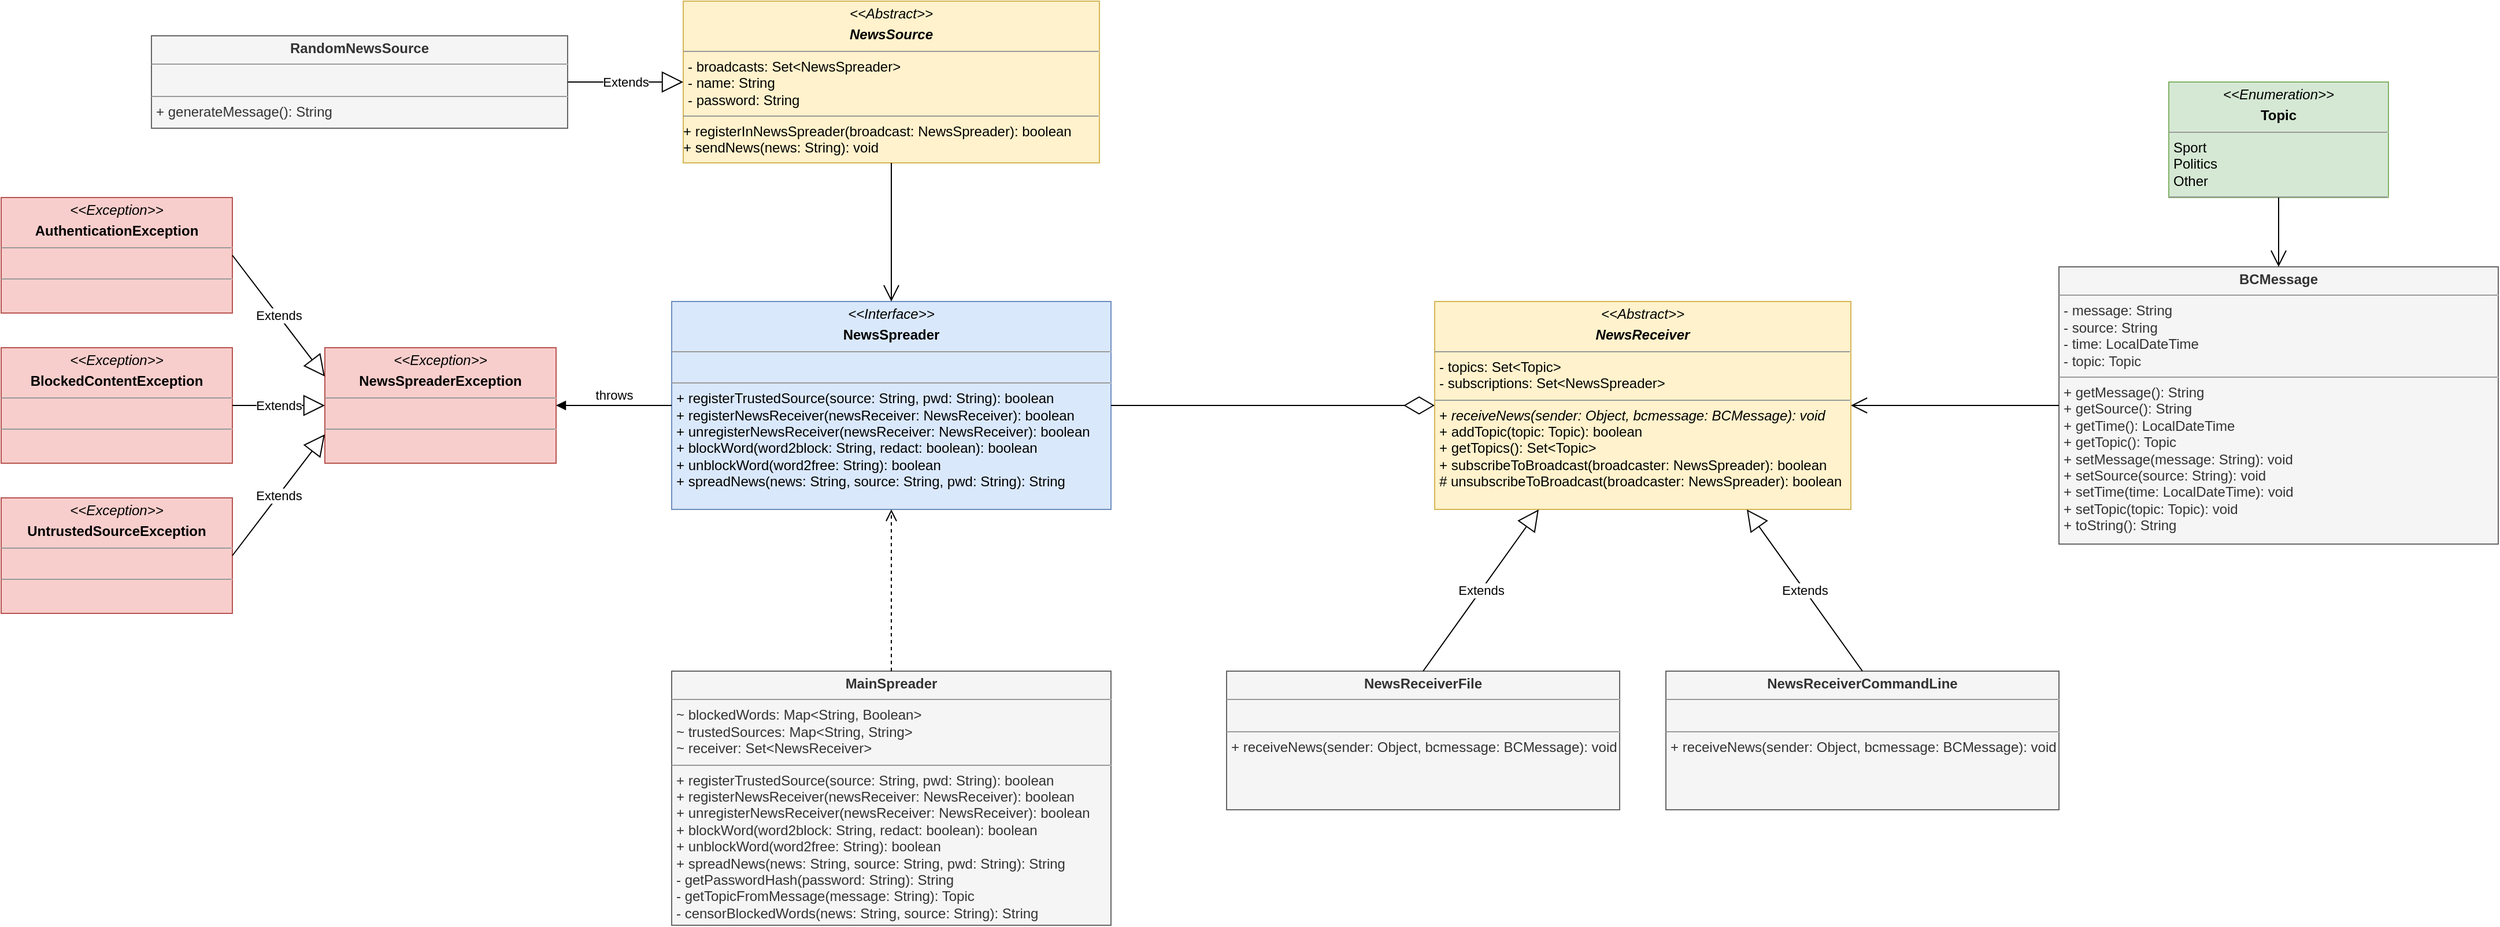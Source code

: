 <mxfile version="20.6.2" type="device"><diagram id="YLEiXNRgzwONIE2rTt8W" name="Seite-1"><mxGraphModel dx="3172" dy="1698" grid="1" gridSize="10" guides="1" tooltips="1" connect="1" arrows="1" fold="1" page="1" pageScale="1" pageWidth="3300" pageHeight="2339" math="0" shadow="0"><root><mxCell id="0"/><mxCell id="1" parent="0"/><mxCell id="IaPTf204jNRmX0KD7EbP-3" value="&lt;p style=&quot;margin:0px;margin-top:4px;text-align:center;&quot;&gt;&lt;i&gt;&amp;lt;&amp;lt;Exception&amp;gt;&amp;gt;&lt;/i&gt;&lt;/p&gt;&lt;p style=&quot;margin:0px;margin-top:4px;text-align:center;&quot;&gt;&lt;b&gt;NewsSpreaderException&lt;/b&gt;&lt;br&gt;&lt;/p&gt;&lt;hr size=&quot;1&quot;&gt;&lt;p style=&quot;margin:0px;margin-left:4px;&quot;&gt;&lt;br&gt;&lt;/p&gt;&lt;hr size=&quot;1&quot;&gt;&lt;p style=&quot;margin:0px;margin-left:4px;&quot;&gt;&lt;br&gt;&lt;/p&gt;" style="verticalAlign=top;align=left;overflow=fill;fontSize=12;fontFamily=Helvetica;html=1;fillColor=#f8cecc;strokeColor=#b85450;" vertex="1" parent="1"><mxGeometry x="500" y="690" width="200" height="100" as="geometry"/></mxCell><mxCell id="IaPTf204jNRmX0KD7EbP-4" value="&lt;p style=&quot;margin:0px;margin-top:4px;text-align:center;&quot;&gt;&lt;i&gt;&amp;lt;&amp;lt;Exception&amp;gt;&amp;gt;&lt;/i&gt;&lt;/p&gt;&lt;p style=&quot;margin:0px;margin-top:4px;text-align:center;&quot;&gt;&lt;b&gt;AuthenticationException&lt;/b&gt;&lt;br&gt;&lt;/p&gt;&lt;hr size=&quot;1&quot;&gt;&lt;p style=&quot;margin:0px;margin-left:4px;&quot;&gt;&lt;br&gt;&lt;/p&gt;&lt;hr size=&quot;1&quot;&gt;&lt;p style=&quot;margin:0px;margin-left:4px;&quot;&gt;&lt;br&gt;&lt;/p&gt;" style="verticalAlign=top;align=left;overflow=fill;fontSize=12;fontFamily=Helvetica;html=1;fillColor=#f8cecc;strokeColor=#b85450;" vertex="1" parent="1"><mxGeometry x="220" y="560" width="200" height="100" as="geometry"/></mxCell><mxCell id="IaPTf204jNRmX0KD7EbP-5" value="&lt;p style=&quot;margin:0px;margin-top:4px;text-align:center;&quot;&gt;&lt;i&gt;&amp;lt;&amp;lt;Exception&amp;gt;&amp;gt;&lt;/i&gt;&lt;/p&gt;&lt;p style=&quot;margin:0px;margin-top:4px;text-align:center;&quot;&gt;&lt;b&gt;BlockedContentException&lt;/b&gt;&lt;br&gt;&lt;/p&gt;&lt;hr size=&quot;1&quot;&gt;&lt;p style=&quot;margin:0px;margin-left:4px;&quot;&gt;&lt;br&gt;&lt;/p&gt;&lt;hr size=&quot;1&quot;&gt;&lt;p style=&quot;margin:0px;margin-left:4px;&quot;&gt;&lt;br&gt;&lt;/p&gt;" style="verticalAlign=top;align=left;overflow=fill;fontSize=12;fontFamily=Helvetica;html=1;fillColor=#f8cecc;strokeColor=#b85450;" vertex="1" parent="1"><mxGeometry x="220" y="690" width="200" height="100" as="geometry"/></mxCell><mxCell id="IaPTf204jNRmX0KD7EbP-6" value="&lt;p style=&quot;margin:0px;margin-top:4px;text-align:center;&quot;&gt;&lt;i&gt;&amp;lt;&amp;lt;Exception&amp;gt;&amp;gt;&lt;/i&gt;&lt;/p&gt;&lt;p style=&quot;margin:0px;margin-top:4px;text-align:center;&quot;&gt;&lt;b&gt;UntrustedSourceException&lt;/b&gt;&lt;br&gt;&lt;/p&gt;&lt;hr size=&quot;1&quot;&gt;&lt;p style=&quot;margin:0px;margin-left:4px;&quot;&gt;&lt;br&gt;&lt;/p&gt;&lt;hr size=&quot;1&quot;&gt;&lt;p style=&quot;margin:0px;margin-left:4px;&quot;&gt;&lt;br&gt;&lt;/p&gt;" style="verticalAlign=top;align=left;overflow=fill;fontSize=12;fontFamily=Helvetica;html=1;fillColor=#f8cecc;strokeColor=#b85450;" vertex="1" parent="1"><mxGeometry x="220" y="820" width="200" height="100" as="geometry"/></mxCell><mxCell id="IaPTf204jNRmX0KD7EbP-7" value="Extends" style="endArrow=block;endSize=16;endFill=0;html=1;rounded=0;exitX=1;exitY=0.5;exitDx=0;exitDy=0;entryX=0;entryY=0.25;entryDx=0;entryDy=0;" edge="1" parent="1" source="IaPTf204jNRmX0KD7EbP-4" target="IaPTf204jNRmX0KD7EbP-3"><mxGeometry width="160" relative="1" as="geometry"><mxPoint x="330" y="1080" as="sourcePoint"/><mxPoint x="490" y="1080" as="targetPoint"/></mxGeometry></mxCell><mxCell id="IaPTf204jNRmX0KD7EbP-8" value="Extends" style="endArrow=block;endSize=16;endFill=0;html=1;rounded=0;exitX=1;exitY=0.5;exitDx=0;exitDy=0;entryX=0;entryY=0.75;entryDx=0;entryDy=0;" edge="1" parent="1" source="IaPTf204jNRmX0KD7EbP-6" target="IaPTf204jNRmX0KD7EbP-3"><mxGeometry width="160" relative="1" as="geometry"><mxPoint x="320" y="1130" as="sourcePoint"/><mxPoint x="510" y="1070" as="targetPoint"/></mxGeometry></mxCell><mxCell id="IaPTf204jNRmX0KD7EbP-9" value="Extends" style="endArrow=block;endSize=16;endFill=0;html=1;rounded=0;exitX=1;exitY=0.5;exitDx=0;exitDy=0;entryX=0;entryY=0.5;entryDx=0;entryDy=0;" edge="1" parent="1" source="IaPTf204jNRmX0KD7EbP-5" target="IaPTf204jNRmX0KD7EbP-3"><mxGeometry width="160" relative="1" as="geometry"><mxPoint x="800.0" y="1130" as="sourcePoint"/><mxPoint x="610" y="1070" as="targetPoint"/></mxGeometry></mxCell><mxCell id="IaPTf204jNRmX0KD7EbP-10" value="&lt;p style=&quot;margin:0px;margin-top:4px;text-align:center;&quot;&gt;&lt;i&gt;&amp;lt;&amp;lt;Abstract&amp;gt;&amp;gt;&lt;br&gt;&lt;/i&gt;&lt;/p&gt;&lt;p style=&quot;margin:0px;margin-top:4px;text-align:center;&quot;&gt;&lt;i&gt;&lt;b&gt;NewsReceiver&lt;/b&gt;&lt;br&gt;&lt;/i&gt;&lt;/p&gt;&lt;hr size=&quot;1&quot;&gt;&lt;p style=&quot;margin:0px;margin-left:4px;&quot;&gt;- topics: Set&amp;lt;Topic&amp;gt;&lt;/p&gt;&lt;p style=&quot;margin:0px;margin-left:4px;&quot;&gt;- subscriptions: Set&amp;lt;NewsSpreader&amp;gt;&lt;br&gt;&lt;/p&gt;&lt;hr size=&quot;1&quot;&gt;&lt;p style=&quot;margin:0px;margin-left:4px;&quot;&gt;+ &lt;i&gt;receiveNews(sender: Object, bcmessage: BCMessage): void&lt;br&gt;&lt;/i&gt;&lt;/p&gt;&lt;p style=&quot;margin:0px;margin-left:4px;&quot;&gt;+ addTopic(topic: Topic): boolean&lt;/p&gt;&lt;p style=&quot;margin:0px;margin-left:4px;&quot;&gt;+ getTopics(): Set&amp;lt;Topic&amp;gt;&lt;/p&gt;&lt;p style=&quot;margin:0px;margin-left:4px;&quot;&gt;+ subscribeToBroadcast(broadcaster: NewsSpreader): boolean&lt;/p&gt;&lt;p style=&quot;margin:0px;margin-left:4px;&quot;&gt;# unsubscribeToBroadcast(broadcaster: NewsSpreader): boolean&lt;br&gt;&lt;/p&gt;" style="verticalAlign=top;align=left;overflow=fill;fontSize=12;fontFamily=Helvetica;html=1;fillColor=#fff2cc;strokeColor=#d6b656;" vertex="1" parent="1"><mxGeometry x="1460" y="650" width="360" height="180" as="geometry"/></mxCell><mxCell id="IaPTf204jNRmX0KD7EbP-11" value="&lt;p style=&quot;margin:0px;margin-top:4px;text-align:center;&quot;&gt;&lt;b&gt;NewsReceiverFile&lt;/b&gt;&lt;/p&gt;&lt;hr size=&quot;1&quot;&gt;&lt;p style=&quot;margin:0px;margin-left:4px;&quot;&gt;&lt;br&gt;&lt;/p&gt;&lt;hr size=&quot;1&quot;&gt;&lt;p style=&quot;margin:0px;margin-left:4px;&quot;&gt;+ receiveNews(sender: Object, bcmessage: BCMessage): void&lt;br&gt;&lt;/p&gt;" style="verticalAlign=top;align=left;overflow=fill;fontSize=12;fontFamily=Helvetica;html=1;fillColor=#f5f5f5;fontColor=#333333;strokeColor=#666666;" vertex="1" parent="1"><mxGeometry x="1280" y="970" width="340" height="120" as="geometry"/></mxCell><mxCell id="IaPTf204jNRmX0KD7EbP-12" value="Extends" style="endArrow=block;endSize=16;endFill=0;html=1;rounded=0;exitX=0.5;exitY=0;exitDx=0;exitDy=0;entryX=0.25;entryY=1;entryDx=0;entryDy=0;" edge="1" parent="1" source="IaPTf204jNRmX0KD7EbP-11" target="IaPTf204jNRmX0KD7EbP-10"><mxGeometry width="160" relative="1" as="geometry"><mxPoint x="1190" y="960" as="sourcePoint"/><mxPoint x="1000" y="880" as="targetPoint"/></mxGeometry></mxCell><mxCell id="IaPTf204jNRmX0KD7EbP-13" value="&lt;p style=&quot;margin:0px;margin-top:4px;text-align:center;&quot;&gt;&lt;b&gt;NewsReceiverCommandLine&lt;/b&gt;&lt;/p&gt;&lt;hr size=&quot;1&quot;&gt;&lt;p style=&quot;margin:0px;margin-left:4px;&quot;&gt;&lt;br&gt;&lt;/p&gt;&lt;hr size=&quot;1&quot;&gt;&lt;p style=&quot;margin:0px;margin-left:4px;&quot;&gt;+ receiveNews(sender: Object, bcmessage: BCMessage): void&lt;br&gt;&lt;/p&gt;" style="verticalAlign=top;align=left;overflow=fill;fontSize=12;fontFamily=Helvetica;html=1;fillColor=#f5f5f5;fontColor=#333333;strokeColor=#666666;" vertex="1" parent="1"><mxGeometry x="1660" y="970" width="340" height="120" as="geometry"/></mxCell><mxCell id="IaPTf204jNRmX0KD7EbP-14" value="Extends" style="endArrow=block;endSize=16;endFill=0;html=1;rounded=0;exitX=0.5;exitY=0;exitDx=0;exitDy=0;entryX=0.75;entryY=1;entryDx=0;entryDy=0;" edge="1" parent="1" source="IaPTf204jNRmX0KD7EbP-13" target="IaPTf204jNRmX0KD7EbP-10"><mxGeometry width="160" relative="1" as="geometry"><mxPoint x="740" y="260" as="sourcePoint"/><mxPoint x="855" y="330" as="targetPoint"/></mxGeometry></mxCell><mxCell id="IaPTf204jNRmX0KD7EbP-15" value="&lt;p style=&quot;margin:0px;margin-top:4px;text-align:center;&quot;&gt;&lt;i&gt;&amp;lt;&amp;lt;Interface&amp;gt;&amp;gt;&lt;/i&gt;&lt;/p&gt;&lt;p style=&quot;margin:0px;margin-top:4px;text-align:center;&quot;&gt;&lt;b&gt;NewsSpreader&lt;/b&gt;&lt;br&gt;&lt;/p&gt;&lt;hr size=&quot;1&quot;&gt;&lt;p style=&quot;margin:0px;margin-left:4px;&quot;&gt;&lt;br&gt;&lt;/p&gt;&lt;hr size=&quot;1&quot;&gt;&lt;p style=&quot;margin:0px;margin-left:4px;&quot;&gt;+ registerTrustedSource(source: String, pwd: String): boolean&lt;br&gt;&lt;/p&gt;&lt;p style=&quot;margin:0px;margin-left:4px;&quot;&gt;+ registerNewsReceiver(newsReceiver: NewsReceiver): boolean&lt;br&gt;&lt;/p&gt;&lt;p style=&quot;margin:0px;margin-left:4px;&quot;&gt;+ &lt;span class=&quot;pl-en&quot;&gt;&lt;span data-hydro-click-hmac=&quot;a3dc86714ea401ddf6a93ef45a2dc819f63d2506687641765a4083d3095e6c08&quot; data-hydro-click=&quot;{&amp;quot;event_type&amp;quot;:&amp;quot;code_navigation.click_on_symbol&amp;quot;,&amp;quot;payload&amp;quot;:{&amp;quot;action&amp;quot;:&amp;quot;click_on_symbol&amp;quot;,&amp;quot;repository_id&amp;quot;:570232512,&amp;quot;ref&amp;quot;:&amp;quot;main&amp;quot;,&amp;quot;language&amp;quot;:&amp;quot;Java&amp;quot;,&amp;quot;backend&amp;quot;:&amp;quot;ALEPH_FUZZY&amp;quot;,&amp;quot;code_nav_context&amp;quot;:&amp;quot;BLOB_VIEW&amp;quot;,&amp;quot;retry_backend&amp;quot;:&amp;quot;&amp;quot;,&amp;quot;cross_repo_results_included&amp;quot;:&amp;quot;CROSS_REPO_ENABLED&amp;quot;,&amp;quot;in_repo_result_count&amp;quot;:2,&amp;quot;cross_repo_result_count&amp;quot;:0,&amp;quot;originating_url&amp;quot;:&amp;quot;https://github.com/sweng-plus/a6-res-sew22-s1086240_s1054335/find-definition?q=unregisterNewsReceiver&amp;amp;blob_path=src%2Fmain%2Fjava%2Fobserver%2FNewsSpreader.java&amp;amp;ref=main&amp;amp;language=Java&amp;amp;row=29&amp;amp;col=16&amp;amp;code_nav_context=BLOB_VIEW&amp;quot;,&amp;quot;user_id&amp;quot;:63867211}}&quot; class=&quot;pl-token&quot;&gt;unregisterNewsReceiver&lt;/span&gt;&lt;/span&gt;(newsReceiver: NewsReceiver): boolean&lt;/p&gt;&lt;p style=&quot;margin:0px;margin-left:4px;&quot;&gt;+ blockWord(word2block: String, redact: boolean): boolean&lt;/p&gt;&lt;p style=&quot;margin:0px;margin-left:4px;&quot;&gt;+ unblockWord(word2free: String): boolean&lt;/p&gt;&lt;p style=&quot;margin:0px;margin-left:4px;&quot;&gt;+ spreadNews(news: String, source: String, pwd: String): String&lt;br&gt;&lt;/p&gt;" style="verticalAlign=top;align=left;overflow=fill;fontSize=12;fontFamily=Helvetica;html=1;fillColor=#dae8fc;strokeColor=#6c8ebf;" vertex="1" parent="1"><mxGeometry x="800" y="650" width="380" height="180" as="geometry"/></mxCell><mxCell id="IaPTf204jNRmX0KD7EbP-16" value="&lt;p style=&quot;margin:0px;margin-top:4px;text-align:center;&quot;&gt;&lt;b&gt;MainSpreader&lt;/b&gt;&lt;/p&gt;&lt;hr size=&quot;1&quot;&gt;&lt;p style=&quot;margin:0px;margin-left:4px;&quot;&gt;~ blockedWords: Map&amp;lt;String, Boolean&amp;gt;&lt;/p&gt;&lt;p style=&quot;margin:0px;margin-left:4px;&quot;&gt;~ trustedSources: Map&amp;lt;String, String&amp;gt;&lt;/p&gt;&lt;p style=&quot;margin:0px;margin-left:4px;&quot;&gt;~ receiver: Set&amp;lt;NewsReceiver&amp;gt;&lt;br&gt;&lt;/p&gt;&lt;hr size=&quot;1&quot;&gt;&lt;p style=&quot;margin:0px;margin-left:4px;&quot;&gt;+ registerTrustedSource(source: String, pwd: String): boolean&lt;/p&gt;&lt;p style=&quot;margin:0px;margin-left:4px;&quot;&gt;+ registerNewsReceiver(newsReceiver: NewsReceiver): boolean&lt;br&gt;&lt;/p&gt;&lt;p style=&quot;margin:0px;margin-left:4px;&quot;&gt;+ &lt;span class=&quot;pl-en&quot;&gt;&lt;span data-hydro-click-hmac=&quot;a3dc86714ea401ddf6a93ef45a2dc819f63d2506687641765a4083d3095e6c08&quot; data-hydro-click=&quot;{&amp;quot;event_type&amp;quot;:&amp;quot;code_navigation.click_on_symbol&amp;quot;,&amp;quot;payload&amp;quot;:{&amp;quot;action&amp;quot;:&amp;quot;click_on_symbol&amp;quot;,&amp;quot;repository_id&amp;quot;:570232512,&amp;quot;ref&amp;quot;:&amp;quot;main&amp;quot;,&amp;quot;language&amp;quot;:&amp;quot;Java&amp;quot;,&amp;quot;backend&amp;quot;:&amp;quot;ALEPH_FUZZY&amp;quot;,&amp;quot;code_nav_context&amp;quot;:&amp;quot;BLOB_VIEW&amp;quot;,&amp;quot;retry_backend&amp;quot;:&amp;quot;&amp;quot;,&amp;quot;cross_repo_results_included&amp;quot;:&amp;quot;CROSS_REPO_ENABLED&amp;quot;,&amp;quot;in_repo_result_count&amp;quot;:2,&amp;quot;cross_repo_result_count&amp;quot;:0,&amp;quot;originating_url&amp;quot;:&amp;quot;https://github.com/sweng-plus/a6-res-sew22-s1086240_s1054335/find-definition?q=unregisterNewsReceiver&amp;amp;blob_path=src%2Fmain%2Fjava%2Fobserver%2FNewsSpreader.java&amp;amp;ref=main&amp;amp;language=Java&amp;amp;row=29&amp;amp;col=16&amp;amp;code_nav_context=BLOB_VIEW&amp;quot;,&amp;quot;user_id&amp;quot;:63867211}}&quot; class=&quot;pl-token&quot;&gt;unregisterNewsReceiver&lt;/span&gt;&lt;/span&gt;(newsReceiver: NewsReceiver): boolean&lt;/p&gt;&lt;p style=&quot;margin:0px;margin-left:4px;&quot;&gt;&lt;/p&gt;&lt;p style=&quot;margin:0px;margin-left:4px;&quot;&gt;+ blockWord(word2block: String, redact: boolean): boolean&lt;/p&gt;&lt;p style=&quot;margin:0px;margin-left:4px;&quot;&gt;+ unblockWord(word2free: String): boolean&lt;/p&gt;&lt;p style=&quot;margin:0px;margin-left:4px;&quot;&gt;&lt;/p&gt;&lt;p style=&quot;margin:0px;margin-left:4px;&quot;&gt;+ spreadNews(news: String, source: String, pwd: String): String&lt;/p&gt;&lt;p style=&quot;margin:0px;margin-left:4px;&quot;&gt;- getPasswordHash(password: String): String&lt;/p&gt;&lt;p style=&quot;margin:0px;margin-left:4px;&quot;&gt;- getTopicFromMessage(message: String): Topic&lt;/p&gt;&lt;p style=&quot;margin:0px;margin-left:4px;&quot;&gt;- censorBlockedWords(news: String, source: String): String&lt;br&gt;&lt;/p&gt;" style="verticalAlign=top;align=left;overflow=fill;fontSize=12;fontFamily=Helvetica;html=1;fillColor=#f5f5f5;fontColor=#333333;strokeColor=#666666;" vertex="1" parent="1"><mxGeometry x="800" y="970" width="380" height="220" as="geometry"/></mxCell><mxCell id="IaPTf204jNRmX0KD7EbP-19" value="" style="html=1;verticalAlign=bottom;endArrow=open;dashed=1;endSize=8;rounded=0;exitX=0.5;exitY=0;exitDx=0;exitDy=0;entryX=0.5;entryY=1;entryDx=0;entryDy=0;" edge="1" parent="1" source="IaPTf204jNRmX0KD7EbP-16" target="IaPTf204jNRmX0KD7EbP-15"><mxGeometry relative="1" as="geometry"><mxPoint x="1388" y="860" as="sourcePoint"/><mxPoint x="1308" y="860" as="targetPoint"/></mxGeometry></mxCell><mxCell id="IaPTf204jNRmX0KD7EbP-20" value="&lt;p style=&quot;margin:0px;margin-top:4px;text-align:center;&quot;&gt;&lt;i&gt;&amp;lt;&amp;lt;Enumeration&amp;gt;&amp;gt;&lt;/i&gt;&lt;b&gt;&lt;br&gt;&lt;/b&gt;&lt;/p&gt;&lt;p style=&quot;margin:0px;margin-top:4px;text-align:center;&quot;&gt;&lt;b&gt;Topic&lt;/b&gt;&lt;br&gt;&lt;b&gt;&lt;/b&gt;&lt;/p&gt;&lt;hr size=&quot;1&quot;&gt;&lt;p style=&quot;margin:0px;margin-left:4px;&quot;&gt;Sport&lt;/p&gt;&lt;p style=&quot;margin:0px;margin-left:4px;&quot;&gt;Politics&lt;/p&gt;&lt;p style=&quot;margin:0px;margin-left:4px;&quot;&gt;Other&lt;br&gt;&lt;/p&gt;&lt;hr size=&quot;1&quot;&gt;" style="verticalAlign=top;align=left;overflow=fill;fontSize=12;fontFamily=Helvetica;html=1;fillColor=#d5e8d4;strokeColor=#82b366;" vertex="1" parent="1"><mxGeometry x="2095" y="460" width="190" height="100" as="geometry"/></mxCell><mxCell id="IaPTf204jNRmX0KD7EbP-21" value="&lt;p style=&quot;margin:0px;margin-top:4px;text-align:center;&quot;&gt;&lt;b&gt;BCMessage&lt;/b&gt;&lt;/p&gt;&lt;hr size=&quot;1&quot;&gt;&lt;p style=&quot;margin:0px;margin-left:4px;&quot;&gt;- message: String&lt;/p&gt;&lt;p style=&quot;margin:0px;margin-left:4px;&quot;&gt;- source: String&lt;/p&gt;&lt;p style=&quot;margin:0px;margin-left:4px;&quot;&gt;- time: LocalDateTime&lt;/p&gt;&lt;p style=&quot;margin:0px;margin-left:4px;&quot;&gt;- topic: Topic&lt;br&gt;&lt;/p&gt;&lt;hr size=&quot;1&quot;&gt;&lt;p style=&quot;margin:0px;margin-left:4px;&quot;&gt;+ getMessage(): String&lt;/p&gt;&lt;p style=&quot;margin:0px;margin-left:4px;&quot;&gt;+ getSource(): String&lt;/p&gt;&lt;p style=&quot;margin:0px;margin-left:4px;&quot;&gt;+ getTime(): LocalDateTime&lt;/p&gt;&lt;p style=&quot;margin:0px;margin-left:4px;&quot;&gt;+ getTopic(): Topic&lt;/p&gt;&lt;p style=&quot;margin:0px;margin-left:4px;&quot;&gt;+ setMessage(message: String): void&lt;/p&gt;&lt;p style=&quot;margin:0px;margin-left:4px;&quot;&gt;+ setSource(source: String): void&lt;/p&gt;&lt;p style=&quot;margin:0px;margin-left:4px;&quot;&gt;+ setTime(time: LocalDateTime): void&lt;/p&gt;&lt;p style=&quot;margin:0px;margin-left:4px;&quot;&gt;+ setTopic(topic: Topic): void&lt;/p&gt;&lt;p style=&quot;margin:0px;margin-left:4px;&quot;&gt;+ toString(): String&lt;br&gt;&lt;/p&gt;" style="verticalAlign=top;align=left;overflow=fill;fontSize=12;fontFamily=Helvetica;html=1;fillColor=#f5f5f5;fontColor=#333333;strokeColor=#666666;" vertex="1" parent="1"><mxGeometry x="2000" y="620" width="380" height="240" as="geometry"/></mxCell><mxCell id="IaPTf204jNRmX0KD7EbP-22" value="&lt;p style=&quot;margin:0px;margin-top:4px;text-align:center;&quot;&gt;&lt;i&gt;&amp;lt;&amp;lt;Abstract&amp;gt;&amp;gt;&lt;br&gt;&lt;/i&gt;&lt;/p&gt;&lt;p style=&quot;margin:0px;margin-top:4px;text-align:center;&quot;&gt;&lt;i&gt;&lt;b&gt;NewsSource&lt;/b&gt;&lt;br&gt;&lt;/i&gt;&lt;/p&gt;&lt;hr size=&quot;1&quot;&gt;&lt;p style=&quot;margin:0px;margin-left:4px;&quot;&gt;- broadcasts: Set&amp;lt;NewsSpreader&amp;gt;&lt;/p&gt;&lt;p style=&quot;margin:0px;margin-left:4px;&quot;&gt;- name: String&lt;/p&gt;&lt;p style=&quot;margin:0px;margin-left:4px;&quot;&gt;- password: String&lt;br&gt;&lt;/p&gt;&lt;hr size=&quot;1&quot;&gt;&lt;div&gt;+ registerInNewsSpreader(broadcast: NewsSpreader): boolean&lt;/div&gt;&lt;div&gt;+ sendNews(news: String): void&lt;br&gt;&lt;/div&gt;" style="verticalAlign=top;align=left;overflow=fill;fontSize=12;fontFamily=Helvetica;html=1;fillColor=#fff2cc;strokeColor=#d6b656;" vertex="1" parent="1"><mxGeometry x="810" y="390" width="360" height="140" as="geometry"/></mxCell><mxCell id="IaPTf204jNRmX0KD7EbP-23" value="&lt;p style=&quot;margin:0px;margin-top:4px;text-align:center;&quot;&gt;&lt;b&gt;RandomNewsSource&lt;/b&gt;&lt;/p&gt;&lt;hr size=&quot;1&quot;&gt;&lt;p style=&quot;margin:0px;margin-left:4px;&quot;&gt;&lt;br&gt;&lt;/p&gt;&lt;hr size=&quot;1&quot;&gt;&lt;p style=&quot;margin:0px;margin-left:4px;&quot;&gt;+ generateMessage(): String&lt;br&gt;&lt;/p&gt;" style="verticalAlign=top;align=left;overflow=fill;fontSize=12;fontFamily=Helvetica;html=1;fillColor=#f5f5f5;fontColor=#333333;strokeColor=#666666;" vertex="1" parent="1"><mxGeometry x="350" y="420" width="360" height="80" as="geometry"/></mxCell><mxCell id="IaPTf204jNRmX0KD7EbP-24" value="Extends" style="endArrow=block;endSize=16;endFill=0;html=1;rounded=0;exitX=1;exitY=0.5;exitDx=0;exitDy=0;entryX=0;entryY=0.5;entryDx=0;entryDy=0;" edge="1" parent="1" source="IaPTf204jNRmX0KD7EbP-23" target="IaPTf204jNRmX0KD7EbP-22"><mxGeometry width="160" relative="1" as="geometry"><mxPoint x="2590" y="95" as="sourcePoint"/><mxPoint x="2470" y="165" as="targetPoint"/></mxGeometry></mxCell><mxCell id="IaPTf204jNRmX0KD7EbP-26" value="" style="endArrow=diamondThin;endFill=0;endSize=24;html=1;rounded=0;exitX=1;exitY=0.5;exitDx=0;exitDy=0;entryX=0;entryY=0.5;entryDx=0;entryDy=0;" edge="1" parent="1" source="IaPTf204jNRmX0KD7EbP-15" target="IaPTf204jNRmX0KD7EbP-10"><mxGeometry width="160" relative="1" as="geometry"><mxPoint x="1560" y="720" as="sourcePoint"/><mxPoint x="1230" y="720" as="targetPoint"/></mxGeometry></mxCell><mxCell id="IaPTf204jNRmX0KD7EbP-30" value="" style="endArrow=open;endFill=1;endSize=12;html=1;rounded=0;exitX=0.5;exitY=1;exitDx=0;exitDy=0;entryX=0.5;entryY=0;entryDx=0;entryDy=0;" edge="1" parent="1" source="IaPTf204jNRmX0KD7EbP-20" target="IaPTf204jNRmX0KD7EbP-21"><mxGeometry width="160" relative="1" as="geometry"><mxPoint x="1200" y="370" as="sourcePoint"/><mxPoint x="1360" y="370" as="targetPoint"/></mxGeometry></mxCell><mxCell id="IaPTf204jNRmX0KD7EbP-31" value="throws" style="html=1;verticalAlign=bottom;endArrow=block;rounded=0;exitX=0;exitY=0.5;exitDx=0;exitDy=0;entryX=1;entryY=0.5;entryDx=0;entryDy=0;" edge="1" parent="1" source="IaPTf204jNRmX0KD7EbP-15" target="IaPTf204jNRmX0KD7EbP-3"><mxGeometry width="80" relative="1" as="geometry"><mxPoint x="380" y="1240" as="sourcePoint"/><mxPoint x="460" y="1240" as="targetPoint"/></mxGeometry></mxCell><mxCell id="IaPTf204jNRmX0KD7EbP-32" value="" style="endArrow=open;endFill=1;endSize=12;html=1;rounded=0;exitX=0.5;exitY=1;exitDx=0;exitDy=0;entryX=0.5;entryY=0;entryDx=0;entryDy=0;" edge="1" parent="1" source="IaPTf204jNRmX0KD7EbP-22" target="IaPTf204jNRmX0KD7EbP-15"><mxGeometry width="160" relative="1" as="geometry"><mxPoint x="630" y="620" as="sourcePoint"/><mxPoint x="790" y="620" as="targetPoint"/></mxGeometry></mxCell><mxCell id="IaPTf204jNRmX0KD7EbP-33" value="" style="endArrow=open;endFill=1;endSize=12;html=1;rounded=0;entryX=1;entryY=0.5;entryDx=0;entryDy=0;exitX=0;exitY=0.5;exitDx=0;exitDy=0;" edge="1" parent="1" source="IaPTf204jNRmX0KD7EbP-21" target="IaPTf204jNRmX0KD7EbP-10"><mxGeometry width="160" relative="1" as="geometry"><mxPoint x="2110" y="740" as="sourcePoint"/><mxPoint x="1750" y="330" as="targetPoint"/></mxGeometry></mxCell></root></mxGraphModel></diagram></mxfile>